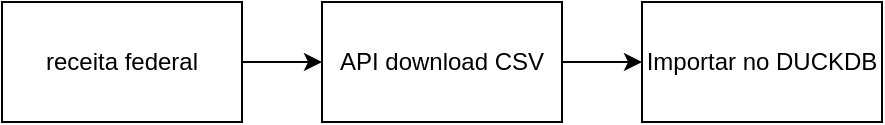<mxfile version="24.7.6">
  <diagram name="Página-1" id="swCwSWobKH_iZrCfu0v1">
    <mxGraphModel dx="1216" dy="581" grid="1" gridSize="10" guides="1" tooltips="1" connect="1" arrows="1" fold="1" page="1" pageScale="1" pageWidth="827" pageHeight="1169" math="0" shadow="0">
      <root>
        <mxCell id="0" />
        <mxCell id="1" parent="0" />
        <mxCell id="NzRXB0OvEMmsF83PEN4o-3" style="edgeStyle=orthogonalEdgeStyle;rounded=0;orthogonalLoop=1;jettySize=auto;html=1;" parent="1" source="NzRXB0OvEMmsF83PEN4o-1" target="NzRXB0OvEMmsF83PEN4o-2" edge="1">
          <mxGeometry relative="1" as="geometry" />
        </mxCell>
        <mxCell id="NzRXB0OvEMmsF83PEN4o-1" value="receita federal" style="rounded=0;whiteSpace=wrap;html=1;" parent="1" vertex="1">
          <mxGeometry x="80" y="110" width="120" height="60" as="geometry" />
        </mxCell>
        <mxCell id="m2jJ0pFOvDK0PzXQ2VE9-2" value="" style="edgeStyle=orthogonalEdgeStyle;rounded=0;orthogonalLoop=1;jettySize=auto;html=1;" edge="1" parent="1" source="NzRXB0OvEMmsF83PEN4o-2" target="m2jJ0pFOvDK0PzXQ2VE9-1">
          <mxGeometry relative="1" as="geometry" />
        </mxCell>
        <mxCell id="NzRXB0OvEMmsF83PEN4o-2" value="API download CSV" style="rounded=0;whiteSpace=wrap;html=1;" parent="1" vertex="1">
          <mxGeometry x="240" y="110" width="120" height="60" as="geometry" />
        </mxCell>
        <mxCell id="m2jJ0pFOvDK0PzXQ2VE9-1" value="Importar no DUCKDB" style="rounded=0;whiteSpace=wrap;html=1;" vertex="1" parent="1">
          <mxGeometry x="400" y="110" width="120" height="60" as="geometry" />
        </mxCell>
      </root>
    </mxGraphModel>
  </diagram>
</mxfile>
